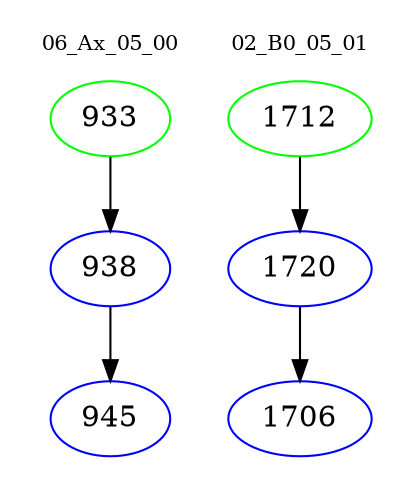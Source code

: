digraph{
subgraph cluster_0 {
color = white
label = "06_Ax_05_00";
fontsize=10;
T0_933 [label="933", color="green"]
T0_933 -> T0_938 [color="black"]
T0_938 [label="938", color="blue"]
T0_938 -> T0_945 [color="black"]
T0_945 [label="945", color="blue"]
}
subgraph cluster_1 {
color = white
label = "02_B0_05_01";
fontsize=10;
T1_1712 [label="1712", color="green"]
T1_1712 -> T1_1720 [color="black"]
T1_1720 [label="1720", color="blue"]
T1_1720 -> T1_1706 [color="black"]
T1_1706 [label="1706", color="blue"]
}
}
